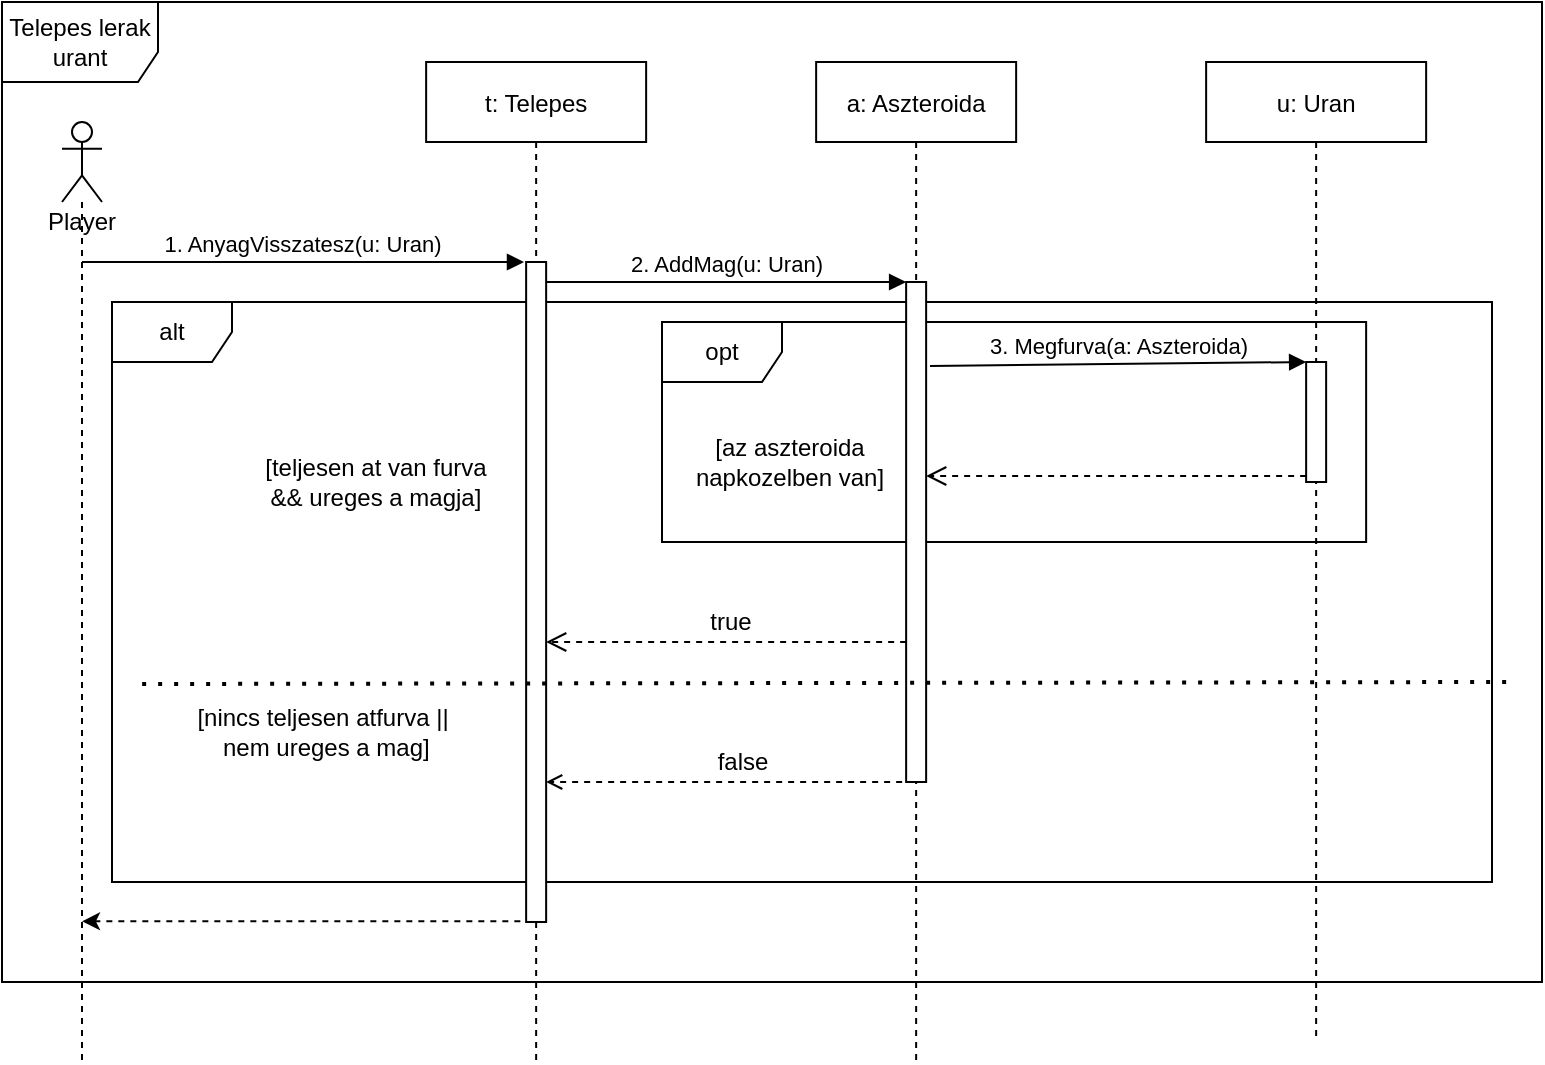 <mxfile version="14.4.8" type="github" pages="5">
  <diagram id="JArwNnWl9Kpd9FcY6FAO" name="uran lerak">
    <mxGraphModel dx="782" dy="437" grid="1" gridSize="10" guides="1" tooltips="1" connect="1" arrows="1" fold="1" page="1" pageScale="1" pageWidth="827" pageHeight="1169" math="0" shadow="0">
      <root>
        <mxCell id="0" />
        <mxCell id="1" parent="0" />
        <mxCell id="RsCni5lOTYYL_-1poEwK-1" value="Telepes lerak urant" style="shape=umlFrame;whiteSpace=wrap;html=1;width=78;height=40;" parent="1" vertex="1">
          <mxGeometry x="30" y="30" width="770" height="490" as="geometry" />
        </mxCell>
        <mxCell id="RsCni5lOTYYL_-1poEwK-2" value="alt" style="shape=umlFrame;whiteSpace=wrap;html=1;" parent="1" vertex="1">
          <mxGeometry x="85" y="180" width="690" height="290" as="geometry" />
        </mxCell>
        <mxCell id="RsCni5lOTYYL_-1poEwK-3" value="opt" style="shape=umlFrame;whiteSpace=wrap;html=1;" parent="1" vertex="1">
          <mxGeometry x="360" y="190" width="352.07" height="110" as="geometry" />
        </mxCell>
        <mxCell id="RsCni5lOTYYL_-1poEwK-4" value="u: Uran" style="shape=umlLifeline;perimeter=lifelinePerimeter;container=1;collapsible=0;recursiveResize=0;rounded=0;shadow=0;strokeWidth=1;" parent="1" vertex="1">
          <mxGeometry x="632.07" y="60" width="110" height="490" as="geometry" />
        </mxCell>
        <mxCell id="RsCni5lOTYYL_-1poEwK-5" value="t: Telepes" style="shape=umlLifeline;perimeter=lifelinePerimeter;container=1;collapsible=0;recursiveResize=0;rounded=0;shadow=0;strokeWidth=1;" parent="1" vertex="1">
          <mxGeometry x="242.07" y="60" width="110" height="500" as="geometry" />
        </mxCell>
        <mxCell id="RsCni5lOTYYL_-1poEwK-6" value="" style="points=[];perimeter=orthogonalPerimeter;rounded=0;shadow=0;strokeWidth=1;" parent="RsCni5lOTYYL_-1poEwK-5" vertex="1">
          <mxGeometry x="50" y="100" width="10" height="330" as="geometry" />
        </mxCell>
        <mxCell id="RsCni5lOTYYL_-1poEwK-7" value="a: Aszteroida" style="shape=umlLifeline;perimeter=lifelinePerimeter;container=1;collapsible=0;recursiveResize=0;rounded=0;shadow=0;strokeWidth=1;" parent="1" vertex="1">
          <mxGeometry x="437.07" y="60" width="100" height="500" as="geometry" />
        </mxCell>
        <mxCell id="RsCni5lOTYYL_-1poEwK-8" value="" style="html=1;points=[];perimeter=orthogonalPerimeter;" parent="RsCni5lOTYYL_-1poEwK-7" vertex="1">
          <mxGeometry x="45" y="110" width="10" height="250" as="geometry" />
        </mxCell>
        <mxCell id="RsCni5lOTYYL_-1poEwK-10" value="" style="endArrow=classic;html=1;dashed=1;strokeColor=#000000;exitX=-0.29;exitY=0.999;exitDx=0;exitDy=0;exitPerimeter=0;" parent="1" source="RsCni5lOTYYL_-1poEwK-6" target="RsCni5lOTYYL_-1poEwK-23" edge="1">
          <mxGeometry width="50" height="50" relative="1" as="geometry">
            <mxPoint x="310" y="530" as="sourcePoint" />
            <mxPoint x="80" y="470" as="targetPoint" />
          </mxGeometry>
        </mxCell>
        <mxCell id="RsCni5lOTYYL_-1poEwK-11" value="[teljesen at van furva &amp;amp;&amp;amp; ureges a magja]" style="text;html=1;strokeColor=none;fillColor=none;align=center;verticalAlign=middle;whiteSpace=wrap;rounded=0;" parent="1" vertex="1">
          <mxGeometry x="152.07" y="250" width="130" height="40" as="geometry" />
        </mxCell>
        <mxCell id="RsCni5lOTYYL_-1poEwK-12" value="2. AddMag(u: Uran)" style="html=1;verticalAlign=bottom;endArrow=block;entryX=0;entryY=0;" parent="1" source="RsCni5lOTYYL_-1poEwK-6" target="RsCni5lOTYYL_-1poEwK-8" edge="1">
          <mxGeometry relative="1" as="geometry">
            <mxPoint x="297.07" y="390.0" as="sourcePoint" />
          </mxGeometry>
        </mxCell>
        <mxCell id="RsCni5lOTYYL_-1poEwK-13" value="" style="html=1;verticalAlign=bottom;endArrow=open;dashed=1;endSize=8;" parent="1" source="RsCni5lOTYYL_-1poEwK-8" target="RsCni5lOTYYL_-1poEwK-6" edge="1">
          <mxGeometry relative="1" as="geometry">
            <mxPoint x="300" y="338" as="targetPoint" />
            <Array as="points">
              <mxPoint x="430" y="350" />
            </Array>
          </mxGeometry>
        </mxCell>
        <mxCell id="RsCni5lOTYYL_-1poEwK-14" value="[az aszteroida napkozelben van]" style="text;html=1;strokeColor=none;fillColor=none;align=center;verticalAlign=middle;whiteSpace=wrap;rounded=0;" parent="1" vertex="1">
          <mxGeometry x="374" y="250" width="100" height="20" as="geometry" />
        </mxCell>
        <mxCell id="RsCni5lOTYYL_-1poEwK-15" value="" style="html=1;points=[];perimeter=orthogonalPerimeter;" parent="1" vertex="1">
          <mxGeometry x="682.07" y="210" width="10" height="60" as="geometry" />
        </mxCell>
        <mxCell id="RsCni5lOTYYL_-1poEwK-16" value="3. Megfurva(a: Aszteroida)" style="html=1;verticalAlign=bottom;endArrow=block;entryX=0;entryY=0;exitX=1.193;exitY=0.168;exitDx=0;exitDy=0;exitPerimeter=0;" parent="1" source="RsCni5lOTYYL_-1poEwK-8" target="RsCni5lOTYYL_-1poEwK-15" edge="1">
          <mxGeometry relative="1" as="geometry">
            <mxPoint x="492.07" y="240" as="sourcePoint" />
          </mxGeometry>
        </mxCell>
        <mxCell id="RsCni5lOTYYL_-1poEwK-17" value="" style="html=1;verticalAlign=bottom;endArrow=open;dashed=1;endSize=8;exitX=0;exitY=0.95;" parent="1" source="RsCni5lOTYYL_-1poEwK-15" target="RsCni5lOTYYL_-1poEwK-8" edge="1">
          <mxGeometry relative="1" as="geometry">
            <mxPoint x="492.07" y="268.5" as="targetPoint" />
          </mxGeometry>
        </mxCell>
        <mxCell id="RsCni5lOTYYL_-1poEwK-18" value="true" style="text;html=1;align=center;verticalAlign=middle;resizable=0;points=[];autosize=1;" parent="1" vertex="1">
          <mxGeometry x="374" y="330" width="40" height="20" as="geometry" />
        </mxCell>
        <mxCell id="RsCni5lOTYYL_-1poEwK-19" value="" style="endArrow=open;html=1;dashed=1;exitX=0.4;exitY=1;exitDx=0;exitDy=0;exitPerimeter=0;endFill=0;" parent="1" source="RsCni5lOTYYL_-1poEwK-8" target="RsCni5lOTYYL_-1poEwK-6" edge="1">
          <mxGeometry width="50" height="50" relative="1" as="geometry">
            <mxPoint x="472.07" y="450" as="sourcePoint" />
            <mxPoint x="522.07" y="400" as="targetPoint" />
          </mxGeometry>
        </mxCell>
        <mxCell id="RsCni5lOTYYL_-1poEwK-20" value="&lt;span&gt;[nincs teljesen atfurva ||&lt;br&gt;&amp;nbsp;nem ureges a mag]&lt;/span&gt;" style="text;html=1;align=center;verticalAlign=middle;resizable=0;points=[];autosize=1;" parent="1" vertex="1">
          <mxGeometry x="120" y="380" width="140" height="30" as="geometry" />
        </mxCell>
        <mxCell id="RsCni5lOTYYL_-1poEwK-21" value="false" style="text;html=1;align=center;verticalAlign=middle;resizable=0;points=[];autosize=1;" parent="1" vertex="1">
          <mxGeometry x="380" y="400" width="40" height="20" as="geometry" />
        </mxCell>
        <mxCell id="RsCni5lOTYYL_-1poEwK-22" value="" style="endArrow=none;dashed=1;html=1;dashPattern=1 3;strokeWidth=2;" parent="1" edge="1">
          <mxGeometry width="50" height="50" relative="1" as="geometry">
            <mxPoint x="782.07" y="370" as="sourcePoint" />
            <mxPoint x="100" y="371" as="targetPoint" />
            <Array as="points" />
          </mxGeometry>
        </mxCell>
        <mxCell id="RsCni5lOTYYL_-1poEwK-23" value="Player" style="shape=umlLifeline;participant=umlActor;perimeter=lifelinePerimeter;whiteSpace=wrap;html=1;container=1;collapsible=0;recursiveResize=0;verticalAlign=top;spacingTop=36;outlineConnect=0;" parent="1" vertex="1">
          <mxGeometry x="60" y="90" width="20" height="470" as="geometry" />
        </mxCell>
        <mxCell id="RsCni5lOTYYL_-1poEwK-24" value="1. AnyagVisszatesz(u: Uran)" style="verticalAlign=bottom;startArrow=none;endArrow=block;startSize=8;shadow=0;strokeWidth=1;startFill=0;" parent="1" source="RsCni5lOTYYL_-1poEwK-23" edge="1">
          <mxGeometry relative="1" as="geometry">
            <mxPoint x="162.07" y="130" as="sourcePoint" />
            <mxPoint x="291" y="160" as="targetPoint" />
          </mxGeometry>
        </mxCell>
      </root>
    </mxGraphModel>
  </diagram>
  <diagram id="6ud-YMu9vDDuExPQL7Uw" name="aszteroida robban">
    <mxGraphModel dx="782" dy="437" grid="1" gridSize="10" guides="1" tooltips="1" connect="1" arrows="1" fold="1" page="1" pageScale="1" pageWidth="827" pageHeight="1169" math="0" shadow="0">
      <root>
        <mxCell id="ru8WIG87Oy9sJBJS_319-0" />
        <mxCell id="ru8WIG87Oy9sJBJS_319-1" parent="ru8WIG87Oy9sJBJS_319-0" />
        <mxCell id="nEWADXyDfn1MdSWF7hcq-0" value="uran megfurva" style="shape=umlFrame;whiteSpace=wrap;html=1;width=70;height=40;" parent="ru8WIG87Oy9sJBJS_319-1" vertex="1">
          <mxGeometry x="40" y="90" width="1040" height="615" as="geometry" />
        </mxCell>
        <mxCell id="nEWADXyDfn1MdSWF7hcq-1" value="u: Uran" style="shape=umlLifeline;perimeter=lifelinePerimeter;whiteSpace=wrap;html=1;container=1;collapsible=0;recursiveResize=0;outlineConnect=0;" parent="ru8WIG87Oy9sJBJS_319-1" vertex="1">
          <mxGeometry x="130" y="115" width="100" height="585" as="geometry" />
        </mxCell>
        <mxCell id="nEWADXyDfn1MdSWF7hcq-2" value="" style="html=1;points=[];perimeter=orthogonalPerimeter;" parent="nEWADXyDfn1MdSWF7hcq-1" vertex="1">
          <mxGeometry x="45" y="80" width="10" height="420" as="geometry" />
        </mxCell>
        <mxCell id="nEWADXyDfn1MdSWF7hcq-3" value="1. Megfurva(a: Aszteroida)" style="html=1;verticalAlign=bottom;endArrow=block;entryX=0;entryY=0;" parent="nEWADXyDfn1MdSWF7hcq-1" target="nEWADXyDfn1MdSWF7hcq-2" edge="1">
          <mxGeometry relative="1" as="geometry">
            <mxPoint x="-90" y="80" as="sourcePoint" />
          </mxGeometry>
        </mxCell>
        <mxCell id="nEWADXyDfn1MdSWF7hcq-4" value="a: Aszteroida" style="shape=umlLifeline;perimeter=lifelinePerimeter;whiteSpace=wrap;html=1;container=1;collapsible=0;recursiveResize=0;outlineConnect=0;" parent="ru8WIG87Oy9sJBJS_319-1" vertex="1">
          <mxGeometry x="300" y="120" width="100" height="530" as="geometry" />
        </mxCell>
        <mxCell id="nEWADXyDfn1MdSWF7hcq-5" value="" style="html=1;points=[];perimeter=orthogonalPerimeter;" parent="nEWADXyDfn1MdSWF7hcq-4" vertex="1">
          <mxGeometry x="45" y="110" width="10" height="360" as="geometry" />
        </mxCell>
        <mxCell id="58pVPA6XZUDcUBoYDycg-0" value="" style="shape=umlDestroy;whiteSpace=wrap;html=1;strokeWidth=3;" vertex="1" parent="nEWADXyDfn1MdSWF7hcq-4">
          <mxGeometry x="35" y="520" width="30" height="30" as="geometry" />
        </mxCell>
        <mxCell id="nEWADXyDfn1MdSWF7hcq-6" value="" style="html=1;verticalAlign=bottom;endArrow=open;dashed=1;endSize=8;exitX=0;exitY=0.95;" parent="ru8WIG87Oy9sJBJS_319-1" source="nEWADXyDfn1MdSWF7hcq-5" target="nEWADXyDfn1MdSWF7hcq-1" edge="1">
          <mxGeometry x="-0.293" y="-16" relative="1" as="geometry">
            <mxPoint x="275" y="306" as="targetPoint" />
            <mxPoint as="offset" />
          </mxGeometry>
        </mxCell>
        <mxCell id="nEWADXyDfn1MdSWF7hcq-7" value="2. Robban()" style="html=1;verticalAlign=bottom;endArrow=block;entryX=0;entryY=0;" parent="ru8WIG87Oy9sJBJS_319-1" source="nEWADXyDfn1MdSWF7hcq-1" target="nEWADXyDfn1MdSWF7hcq-5" edge="1">
          <mxGeometry relative="1" as="geometry">
            <mxPoint x="275" y="230" as="sourcePoint" />
          </mxGeometry>
        </mxCell>
        <mxCell id="nEWADXyDfn1MdSWF7hcq-8" value="t: Telepes" style="shape=umlLifeline;perimeter=lifelinePerimeter;whiteSpace=wrap;html=1;container=1;collapsible=0;recursiveResize=0;outlineConnect=0;" parent="ru8WIG87Oy9sJBJS_319-1" vertex="1">
          <mxGeometry x="450" y="120" width="100" height="450" as="geometry" />
        </mxCell>
        <mxCell id="nEWADXyDfn1MdSWF7hcq-9" value="" style="html=1;points=[];perimeter=orthogonalPerimeter;" parent="nEWADXyDfn1MdSWF7hcq-8" vertex="1">
          <mxGeometry x="45" y="120" width="10" height="90" as="geometry" />
        </mxCell>
        <mxCell id="FbXXS30G_Av6Bke7OqSk-0" value="" style="html=1;points=[];perimeter=orthogonalPerimeter;" parent="nEWADXyDfn1MdSWF7hcq-8" vertex="1">
          <mxGeometry x="55" y="150" width="10" height="40" as="geometry" />
        </mxCell>
        <mxCell id="FbXXS30G_Av6Bke7OqSk-1" value="4. Meghal()" style="edgeStyle=orthogonalEdgeStyle;html=1;align=left;spacingLeft=2;endArrow=block;rounded=0;entryX=1;entryY=0;" parent="nEWADXyDfn1MdSWF7hcq-8" target="FbXXS30G_Av6Bke7OqSk-0" edge="1">
          <mxGeometry relative="1" as="geometry">
            <mxPoint x="55" y="130" as="sourcePoint" />
            <Array as="points">
              <mxPoint x="85" y="130" />
            </Array>
          </mxGeometry>
        </mxCell>
        <mxCell id="nEWADXyDfn1MdSWF7hcq-12" value="3. Robbanas()" style="html=1;verticalAlign=bottom;endArrow=block;entryX=0;entryY=0;exitX=1;exitY=0.025;exitDx=0;exitDy=0;exitPerimeter=0;" parent="ru8WIG87Oy9sJBJS_319-1" source="nEWADXyDfn1MdSWF7hcq-5" target="nEWADXyDfn1MdSWF7hcq-9" edge="1">
          <mxGeometry relative="1" as="geometry">
            <mxPoint x="370" y="240" as="sourcePoint" />
          </mxGeometry>
        </mxCell>
        <mxCell id="nEWADXyDfn1MdSWF7hcq-13" value="" style="html=1;verticalAlign=bottom;endArrow=open;dashed=1;endSize=8;exitX=0;exitY=0.95;" parent="ru8WIG87Oy9sJBJS_319-1" source="nEWADXyDfn1MdSWF7hcq-9" target="nEWADXyDfn1MdSWF7hcq-5" edge="1">
          <mxGeometry relative="1" as="geometry">
            <mxPoint x="370" y="279" as="targetPoint" />
          </mxGeometry>
        </mxCell>
        <mxCell id="nEWADXyDfn1MdSWF7hcq-16" value="7. RemoveSzomszed(a: Aszteroida)" style="html=1;verticalAlign=bottom;endArrow=block;" parent="ru8WIG87Oy9sJBJS_319-1" target="nEWADXyDfn1MdSWF7hcq-19" edge="1">
          <mxGeometry x="-0.151" relative="1" as="geometry">
            <mxPoint x="355.0" y="514" as="sourcePoint" />
            <mxPoint as="offset" />
          </mxGeometry>
        </mxCell>
        <mxCell id="nEWADXyDfn1MdSWF7hcq-17" value="" style="html=1;verticalAlign=bottom;endArrow=open;dashed=1;endSize=8;exitX=0;exitY=0.95;" parent="ru8WIG87Oy9sJBJS_319-1" source="nEWADXyDfn1MdSWF7hcq-21" edge="1">
          <mxGeometry relative="1" as="geometry">
            <mxPoint x="355.0" y="483" as="targetPoint" />
          </mxGeometry>
        </mxCell>
        <mxCell id="nEWADXyDfn1MdSWF7hcq-18" value="szomsz2: Teleportkapu" style="shape=umlLifeline;perimeter=lifelinePerimeter;whiteSpace=wrap;html=1;container=1;collapsible=0;recursiveResize=0;outlineConnect=0;" parent="ru8WIG87Oy9sJBJS_319-1" vertex="1">
          <mxGeometry x="919" y="120" width="130" height="470" as="geometry" />
        </mxCell>
        <mxCell id="nEWADXyDfn1MdSWF7hcq-19" value="" style="html=1;points=[];perimeter=orthogonalPerimeter;" parent="nEWADXyDfn1MdSWF7hcq-18" vertex="1">
          <mxGeometry x="60" y="394" width="10" height="40" as="geometry" />
        </mxCell>
        <mxCell id="nEWADXyDfn1MdSWF7hcq-20" value="szomsz1: Aszteroida" style="shape=umlLifeline;perimeter=lifelinePerimeter;whiteSpace=wrap;html=1;container=1;collapsible=0;recursiveResize=0;outlineConnect=0;" parent="ru8WIG87Oy9sJBJS_319-1" vertex="1">
          <mxGeometry x="759" y="120" width="130" height="460" as="geometry" />
        </mxCell>
        <mxCell id="nEWADXyDfn1MdSWF7hcq-21" value="" style="html=1;points=[];perimeter=orthogonalPerimeter;" parent="nEWADXyDfn1MdSWF7hcq-20" vertex="1">
          <mxGeometry x="60" y="325" width="10" height="40" as="geometry" />
        </mxCell>
        <mxCell id="nEWADXyDfn1MdSWF7hcq-22" value="" style="html=1;verticalAlign=bottom;endArrow=open;dashed=1;endSize=8;exitX=-0.329;exitY=0.994;exitDx=0;exitDy=0;exitPerimeter=0;" parent="ru8WIG87Oy9sJBJS_319-1" source="nEWADXyDfn1MdSWF7hcq-2" edge="1">
          <mxGeometry relative="1" as="geometry">
            <mxPoint x="37" y="612" as="targetPoint" />
          </mxGeometry>
        </mxCell>
        <mxCell id="nEWADXyDfn1MdSWF7hcq-23" value="6. RemoveSzomszed(a: Aszteroida)" style="html=1;verticalAlign=bottom;endArrow=block;entryX=-0.066;entryY=0.022;entryDx=0;entryDy=0;entryPerimeter=0;" parent="ru8WIG87Oy9sJBJS_319-1" target="nEWADXyDfn1MdSWF7hcq-21" edge="1">
          <mxGeometry relative="1" as="geometry">
            <mxPoint x="355.0" y="445.88" as="sourcePoint" />
            <mxPoint x="794.5" y="514" as="targetPoint" />
          </mxGeometry>
        </mxCell>
        <mxCell id="nEWADXyDfn1MdSWF7hcq-24" value="" style="html=1;verticalAlign=bottom;endArrow=open;dashed=1;endSize=8;" parent="ru8WIG87Oy9sJBJS_319-1" source="nEWADXyDfn1MdSWF7hcq-19" edge="1">
          <mxGeometry relative="1" as="geometry">
            <mxPoint x="355.0" y="550" as="targetPoint" />
            <mxPoint x="940" y="550" as="sourcePoint" />
            <Array as="points">
              <mxPoint x="750" y="550" />
            </Array>
          </mxGeometry>
        </mxCell>
        <mxCell id="nEWADXyDfn1MdSWF7hcq-25" value="r: Robot" style="shape=umlLifeline;perimeter=lifelinePerimeter;whiteSpace=wrap;html=1;container=1;collapsible=0;recursiveResize=0;outlineConnect=0;" parent="ru8WIG87Oy9sJBJS_319-1" vertex="1">
          <mxGeometry x="580" y="120" width="100" height="460" as="geometry" />
        </mxCell>
        <mxCell id="nEWADXyDfn1MdSWF7hcq-26" value="" style="html=1;points=[];perimeter=orthogonalPerimeter;" parent="nEWADXyDfn1MdSWF7hcq-25" vertex="1">
          <mxGeometry x="45" y="270" width="10" height="30" as="geometry" />
        </mxCell>
        <mxCell id="nEWADXyDfn1MdSWF7hcq-27" value="5. Robbanas()" style="html=1;verticalAlign=bottom;endArrow=block;entryX=0.1;entryY=0.067;entryDx=0;entryDy=0;entryPerimeter=0;" parent="ru8WIG87Oy9sJBJS_319-1" target="nEWADXyDfn1MdSWF7hcq-26" edge="1">
          <mxGeometry relative="1" as="geometry">
            <mxPoint x="355.0" y="392.01" as="sourcePoint" />
            <mxPoint x="495.68" y="420" as="targetPoint" />
          </mxGeometry>
        </mxCell>
        <mxCell id="nEWADXyDfn1MdSWF7hcq-28" value="" style="html=1;verticalAlign=bottom;endArrow=open;dashed=1;endSize=8;entryX=1.2;entryY=0.25;entryDx=0;entryDy=0;entryPerimeter=0;" parent="ru8WIG87Oy9sJBJS_319-1" source="nEWADXyDfn1MdSWF7hcq-26" edge="1">
          <mxGeometry relative="1" as="geometry">
            <mxPoint x="357" y="420" as="targetPoint" />
            <mxPoint x="495.5" y="430" as="sourcePoint" />
          </mxGeometry>
        </mxCell>
      </root>
    </mxGraphModel>
  </diagram>
  <diagram id="7TA5ppnS9zHdkErcQhBD" name="telepes robban">
    <mxGraphModel dx="782" dy="437" grid="1" gridSize="10" guides="1" tooltips="1" connect="1" arrows="1" fold="1" page="1" pageScale="1" pageWidth="827" pageHeight="1169" math="0" shadow="0">
      <root>
        <mxCell id="vih2T3lHTeOckvNo9MK4-0" />
        <mxCell id="vih2T3lHTeOckvNo9MK4-1" parent="vih2T3lHTeOckvNo9MK4-0" />
        <mxCell id="AHaZunrp5M30j-4_F_nx-0" value="Telepes felrobban" style="shape=umlFrame;whiteSpace=wrap;html=1;" parent="vih2T3lHTeOckvNo9MK4-1" vertex="1">
          <mxGeometry x="20" y="60" width="560" height="400" as="geometry" />
        </mxCell>
        <mxCell id="AHaZunrp5M30j-4_F_nx-2" value="t: Telepes" style="shape=umlLifeline;perimeter=lifelinePerimeter;container=1;collapsible=0;recursiveResize=0;rounded=0;shadow=0;strokeWidth=1;" parent="vih2T3lHTeOckvNo9MK4-1" vertex="1">
          <mxGeometry x="120" y="80" width="100" height="350" as="geometry" />
        </mxCell>
        <mxCell id="AHaZunrp5M30j-4_F_nx-3" value="" style="points=[];perimeter=orthogonalPerimeter;rounded=0;shadow=0;strokeWidth=1;" parent="AHaZunrp5M30j-4_F_nx-2" vertex="1">
          <mxGeometry x="45" y="70" width="10" height="230" as="geometry" />
        </mxCell>
        <mxCell id="2ViVjMSPv93aHUAfm7vj-0" value="" style="html=1;points=[];perimeter=orthogonalPerimeter;" parent="AHaZunrp5M30j-4_F_nx-2" vertex="1">
          <mxGeometry x="55" y="110" width="10" height="160" as="geometry" />
        </mxCell>
        <mxCell id="2ViVjMSPv93aHUAfm7vj-1" value="2.Meghal()" style="edgeStyle=orthogonalEdgeStyle;html=1;align=left;spacingLeft=2;endArrow=block;rounded=0;entryX=1;entryY=0;" parent="AHaZunrp5M30j-4_F_nx-2" target="2ViVjMSPv93aHUAfm7vj-0" edge="1">
          <mxGeometry x="0.155" relative="1" as="geometry">
            <mxPoint x="54" y="90" as="sourcePoint" />
            <Array as="points">
              <mxPoint x="85" y="90" />
              <mxPoint x="85" y="110" />
            </Array>
            <mxPoint as="offset" />
          </mxGeometry>
        </mxCell>
        <mxCell id="AHaZunrp5M30j-4_F_nx-4" value="a: Aszteroida" style="shape=umlLifeline;perimeter=lifelinePerimeter;container=1;collapsible=0;recursiveResize=0;rounded=0;shadow=0;strokeWidth=1;" parent="vih2T3lHTeOckvNo9MK4-1" vertex="1">
          <mxGeometry x="300" y="80" width="100" height="350" as="geometry" />
        </mxCell>
        <mxCell id="AHaZunrp5M30j-4_F_nx-5" value="" style="points=[];perimeter=orthogonalPerimeter;rounded=0;shadow=0;strokeWidth=1;" parent="AHaZunrp5M30j-4_F_nx-4" vertex="1">
          <mxGeometry x="45" y="140" width="10" height="30" as="geometry" />
        </mxCell>
        <mxCell id="AHaZunrp5M30j-4_F_nx-6" value="" style="verticalAlign=bottom;endArrow=open;dashed=1;endSize=8;exitX=0;exitY=0.95;shadow=0;strokeWidth=1;" parent="vih2T3lHTeOckvNo9MK4-1" source="AHaZunrp5M30j-4_F_nx-5" edge="1">
          <mxGeometry relative="1" as="geometry">
            <mxPoint x="185" y="248.5" as="targetPoint" />
          </mxGeometry>
        </mxCell>
        <mxCell id="AHaZunrp5M30j-4_F_nx-7" value="3 : HajoElhagy(t)" style="verticalAlign=bottom;endArrow=block;entryX=0;entryY=0;shadow=0;strokeWidth=1;" parent="vih2T3lHTeOckvNo9MK4-1" target="AHaZunrp5M30j-4_F_nx-5" edge="1">
          <mxGeometry relative="1" as="geometry">
            <mxPoint x="185" y="220" as="sourcePoint" />
          </mxGeometry>
        </mxCell>
        <mxCell id="AHaZunrp5M30j-4_F_nx-8" value="p: Palya" style="shape=umlLifeline;perimeter=lifelinePerimeter;whiteSpace=wrap;html=1;container=1;collapsible=0;recursiveResize=0;outlineConnect=0;" parent="vih2T3lHTeOckvNo9MK4-1" vertex="1">
          <mxGeometry x="440" y="80" width="100" height="360" as="geometry" />
        </mxCell>
        <mxCell id="AHaZunrp5M30j-4_F_nx-9" value="" style="html=1;points=[];perimeter=orthogonalPerimeter;" parent="AHaZunrp5M30j-4_F_nx-8" vertex="1">
          <mxGeometry x="45" y="200" width="10" height="40" as="geometry" />
        </mxCell>
        <mxCell id="AHaZunrp5M30j-4_F_nx-12" value="4 : RemoveJatekosVezerli(t)" style="html=1;verticalAlign=bottom;endArrow=block;entryX=0;entryY=0;" parent="vih2T3lHTeOckvNo9MK4-1" target="AHaZunrp5M30j-4_F_nx-9" edge="1">
          <mxGeometry relative="1" as="geometry">
            <mxPoint x="185" y="280" as="sourcePoint" />
          </mxGeometry>
        </mxCell>
        <mxCell id="AHaZunrp5M30j-4_F_nx-13" value="" style="html=1;verticalAlign=bottom;endArrow=open;dashed=1;endSize=8;exitX=0;exitY=0.95;" parent="vih2T3lHTeOckvNo9MK4-1" source="AHaZunrp5M30j-4_F_nx-9" edge="1">
          <mxGeometry relative="1" as="geometry">
            <mxPoint x="185" y="318" as="targetPoint" />
          </mxGeometry>
        </mxCell>
        <mxCell id="AHaZunrp5M30j-4_F_nx-18" value="" style="html=1;verticalAlign=bottom;endArrow=open;dashed=1;endSize=8;exitX=0.1;exitY=0.974;exitDx=0;exitDy=0;exitPerimeter=0;" parent="vih2T3lHTeOckvNo9MK4-1" source="AHaZunrp5M30j-4_F_nx-3" edge="1">
          <mxGeometry relative="1" as="geometry">
            <mxPoint x="460" y="250" as="sourcePoint" />
            <mxPoint x="21" y="373" as="targetPoint" />
            <mxPoint as="offset" />
            <Array as="points" />
          </mxGeometry>
        </mxCell>
        <mxCell id="AHaZunrp5M30j-4_F_nx-19" value="" style="shape=umlDestroy;whiteSpace=wrap;html=1;strokeWidth=3;direction=south;" parent="vih2T3lHTeOckvNo9MK4-1" vertex="1">
          <mxGeometry x="155" y="410" width="30" height="30" as="geometry" />
        </mxCell>
        <mxCell id="AHaZunrp5M30j-4_F_nx-20" value="1. Robbanas()" style="verticalAlign=bottom;startArrow=none;endArrow=block;startSize=8;shadow=0;strokeWidth=1;startFill=0;entryX=0.167;entryY=0.049;entryDx=0;entryDy=0;entryPerimeter=0;exitX=-0.004;exitY=0.252;exitDx=0;exitDy=0;exitPerimeter=0;" parent="vih2T3lHTeOckvNo9MK4-1" source="AHaZunrp5M30j-4_F_nx-0" target="AHaZunrp5M30j-4_F_nx-3" edge="1">
          <mxGeometry relative="1" as="geometry">
            <mxPoint x="17" y="165" as="sourcePoint" />
          </mxGeometry>
        </mxCell>
        <mxCell id="cXjS4qgc4usKF9xQ8n9_-0" value="nem kell" style="shape=callout;whiteSpace=wrap;html=1;perimeter=calloutPerimeter;" vertex="1" parent="vih2T3lHTeOckvNo9MK4-1">
          <mxGeometry x="670" y="40" width="120" height="80" as="geometry" />
        </mxCell>
      </root>
    </mxGraphModel>
  </diagram>
  <diagram id="rZRPlGtoMe1h28Ctpc0K" name="robot robban">
    <mxGraphModel dx="1609" dy="437" grid="1" gridSize="10" guides="1" tooltips="1" connect="1" arrows="1" fold="1" page="1" pageScale="1" pageWidth="827" pageHeight="1169" math="0" shadow="0">
      <root>
        <mxCell id="0L4tCgNACxdXHUcrxOLM-0" />
        <mxCell id="0L4tCgNACxdXHUcrxOLM-1" parent="0L4tCgNACxdXHUcrxOLM-0" />
        <mxCell id="l4GK2Oj-kmEALadrZWZS-0" value="Robot robban" style="shape=umlFrame;whiteSpace=wrap;html=1;" parent="0L4tCgNACxdXHUcrxOLM-1" vertex="1">
          <mxGeometry x="-10" y="10" width="460" height="380" as="geometry" />
        </mxCell>
        <mxCell id="l4GK2Oj-kmEALadrZWZS-11" value="alt" style="shape=umlFrame;whiteSpace=wrap;html=1;" parent="0L4tCgNACxdXHUcrxOLM-1" vertex="1">
          <mxGeometry x="10" y="150" width="400" height="170" as="geometry" />
        </mxCell>
        <mxCell id="l4GK2Oj-kmEALadrZWZS-1" value="r:Robot" style="shape=umlLifeline;perimeter=lifelinePerimeter;whiteSpace=wrap;html=1;container=1;collapsible=0;recursiveResize=0;outlineConnect=0;" parent="0L4tCgNACxdXHUcrxOLM-1" vertex="1">
          <mxGeometry x="110" y="20" width="100" height="360" as="geometry" />
        </mxCell>
        <mxCell id="l4GK2Oj-kmEALadrZWZS-2" value="" style="html=1;points=[];perimeter=orthogonalPerimeter;" parent="l4GK2Oj-kmEALadrZWZS-1" vertex="1">
          <mxGeometry x="45" y="90" width="10" height="240" as="geometry" />
        </mxCell>
        <mxCell id="l4GK2Oj-kmEALadrZWZS-3" value="" style="html=1;points=[];perimeter=orthogonalPerimeter;" parent="l4GK2Oj-kmEALadrZWZS-1" vertex="1">
          <mxGeometry x="55" y="170" width="10" height="40" as="geometry" />
        </mxCell>
        <mxCell id="l4GK2Oj-kmEALadrZWZS-4" value="2. Mozog(szomsz1: Aszteroida)" style="edgeStyle=orthogonalEdgeStyle;html=1;align=left;spacingLeft=2;endArrow=block;rounded=0;entryX=1;entryY=0;" parent="l4GK2Oj-kmEALadrZWZS-1" source="l4GK2Oj-kmEALadrZWZS-2" target="l4GK2Oj-kmEALadrZWZS-3" edge="1">
          <mxGeometry x="0.143" relative="1" as="geometry">
            <mxPoint x="60" y="150" as="sourcePoint" />
            <Array as="points">
              <mxPoint x="85" y="150" />
              <mxPoint x="85" y="170" />
            </Array>
            <mxPoint as="offset" />
          </mxGeometry>
        </mxCell>
        <mxCell id="l4GK2Oj-kmEALadrZWZS-5" value="" style="html=1;points=[];perimeter=orthogonalPerimeter;" parent="l4GK2Oj-kmEALadrZWZS-1" vertex="1">
          <mxGeometry x="55" y="270" width="10" height="20" as="geometry" />
        </mxCell>
        <mxCell id="l4GK2Oj-kmEALadrZWZS-6" value="2. Meghal()" style="edgeStyle=orthogonalEdgeStyle;html=1;align=left;spacingLeft=2;endArrow=block;rounded=0;entryX=1;entryY=0;" parent="l4GK2Oj-kmEALadrZWZS-1" target="l4GK2Oj-kmEALadrZWZS-5" edge="1">
          <mxGeometry relative="1" as="geometry">
            <mxPoint x="50" y="250" as="sourcePoint" />
            <Array as="points">
              <mxPoint x="85" y="250" />
            </Array>
          </mxGeometry>
        </mxCell>
        <mxCell id="l4GK2Oj-kmEALadrZWZS-12" value="" style="endArrow=none;dashed=1;html=1;dashPattern=1 3;strokeWidth=2;exitX=0.002;exitY=0.545;exitDx=0;exitDy=0;exitPerimeter=0;" parent="0L4tCgNACxdXHUcrxOLM-1" source="l4GK2Oj-kmEALadrZWZS-11" edge="1">
          <mxGeometry width="50" height="50" relative="1" as="geometry">
            <mxPoint x="60" y="270" as="sourcePoint" />
            <mxPoint x="413" y="243" as="targetPoint" />
          </mxGeometry>
        </mxCell>
        <mxCell id="l4GK2Oj-kmEALadrZWZS-13" value="[van szomszedja az aszteroidanak, az egyik szomsz1: aszteroida]" style="text;html=1;strokeColor=none;fillColor=none;align=center;verticalAlign=middle;whiteSpace=wrap;rounded=0;" parent="0L4tCgNACxdXHUcrxOLM-1" vertex="1">
          <mxGeometry x="20" y="200" width="120" height="20" as="geometry" />
        </mxCell>
        <mxCell id="l4GK2Oj-kmEALadrZWZS-14" value="[nincs szomszedja az aszteroidanak]" style="text;html=1;strokeColor=none;fillColor=none;align=center;verticalAlign=middle;whiteSpace=wrap;rounded=0;" parent="0L4tCgNACxdXHUcrxOLM-1" vertex="1">
          <mxGeometry x="40" y="270" width="110" height="20" as="geometry" />
        </mxCell>
        <mxCell id="l4GK2Oj-kmEALadrZWZS-15" value="1. Robbanas()" style="html=1;verticalAlign=bottom;endArrow=block;entryX=0;entryY=0;" parent="0L4tCgNACxdXHUcrxOLM-1" target="l4GK2Oj-kmEALadrZWZS-2" edge="1">
          <mxGeometry relative="1" as="geometry">
            <mxPoint x="-13" y="110" as="sourcePoint" />
          </mxGeometry>
        </mxCell>
        <mxCell id="l4GK2Oj-kmEALadrZWZS-16" value="" style="html=1;verticalAlign=bottom;endArrow=open;dashed=1;endSize=8;exitX=-0.167;exitY=0.99;exitDx=0;exitDy=0;exitPerimeter=0;entryX=-0.003;entryY=0.888;entryDx=0;entryDy=0;entryPerimeter=0;" parent="0L4tCgNACxdXHUcrxOLM-1" source="l4GK2Oj-kmEALadrZWZS-2" target="l4GK2Oj-kmEALadrZWZS-0" edge="1">
          <mxGeometry x="0.192" y="-61" relative="1" as="geometry">
            <mxPoint x="50" y="347" as="targetPoint" />
            <mxPoint as="offset" />
          </mxGeometry>
        </mxCell>
      </root>
    </mxGraphModel>
  </diagram>
  <diagram id="DUO3NhltA_ly9f8djq1f" name="teleportkapu robban">
    <mxGraphModel dx="1117" dy="1793" grid="1" gridSize="10" guides="1" tooltips="1" connect="1" arrows="1" fold="1" page="1" pageScale="1" pageWidth="827" pageHeight="1169" math="0" shadow="0">
      <root>
        <mxCell id="bq9LGPC_qlVPB5JeOToq-0" />
        <mxCell id="bq9LGPC_qlVPB5JeOToq-1" parent="bq9LGPC_qlVPB5JeOToq-0" />
        <mxCell id="bq9LGPC_qlVPB5JeOToq-2" value="Teleportkapu aszteroidája felrobban" style="shape=umlFrame;whiteSpace=wrap;html=1;width=120;height=50;" parent="bq9LGPC_qlVPB5JeOToq-1" vertex="1">
          <mxGeometry x="55" y="-10" width="815" height="620" as="geometry" />
        </mxCell>
        <mxCell id="bq9LGPC_qlVPB5JeOToq-3" value="opt" style="shape=umlFrame;whiteSpace=wrap;html=1;width=50;height=15;" parent="bq9LGPC_qlVPB5JeOToq-1" vertex="1">
          <mxGeometry x="100" y="245" width="750" height="245" as="geometry" />
        </mxCell>
        <mxCell id="8XOuJdt_-CQ8Cdnh6kOb-28" value="opt" style="shape=umlFrame;whiteSpace=wrap;html=1;" parent="bq9LGPC_qlVPB5JeOToq-1" vertex="1">
          <mxGeometry x="390" y="380" width="430" height="70" as="geometry" />
        </mxCell>
        <mxCell id="bq9LGPC_qlVPB5JeOToq-4" value="opt" style="shape=umlFrame;whiteSpace=wrap;html=1;width=50;height=15;" parent="bq9LGPC_qlVPB5JeOToq-1" vertex="1">
          <mxGeometry x="110" y="120" width="400" height="60" as="geometry" />
        </mxCell>
        <mxCell id="bq9LGPC_qlVPB5JeOToq-5" value="szomsz2: Teleportkapu" style="shape=umlLifeline;perimeter=lifelinePerimeter;whiteSpace=wrap;html=1;container=1;collapsible=0;recursiveResize=0;outlineConnect=0;" parent="bq9LGPC_qlVPB5JeOToq-1" vertex="1">
          <mxGeometry x="180" y="40" width="100" height="500" as="geometry" />
        </mxCell>
        <mxCell id="bq9LGPC_qlVPB5JeOToq-6" value="" style="html=1;points=[];perimeter=orthogonalPerimeter;" parent="bq9LGPC_qlVPB5JeOToq-5" vertex="1">
          <mxGeometry x="45" y="70" width="10" height="410" as="geometry" />
        </mxCell>
        <mxCell id="bq9LGPC_qlVPB5JeOToq-8" value="" style="html=1;points=[];perimeter=orthogonalPerimeter;" parent="bq9LGPC_qlVPB5JeOToq-5" vertex="1">
          <mxGeometry x="55" y="170" width="10" height="30" as="geometry" />
        </mxCell>
        <mxCell id="bq9LGPC_qlVPB5JeOToq-9" value="3. Elront()" style="edgeStyle=orthogonalEdgeStyle;html=1;align=left;spacingLeft=2;endArrow=block;rounded=0;entryX=1;entryY=0;" parent="bq9LGPC_qlVPB5JeOToq-5" source="bq9LGPC_qlVPB5JeOToq-6" target="bq9LGPC_qlVPB5JeOToq-8" edge="1">
          <mxGeometry relative="1" as="geometry">
            <mxPoint x="50" y="150" as="sourcePoint" />
            <Array as="points">
              <mxPoint x="85" y="150" />
              <mxPoint x="85" y="170" />
            </Array>
          </mxGeometry>
        </mxCell>
        <mxCell id="bq9LGPC_qlVPB5JeOToq-11" value="par: Teleportkapu" style="shape=umlLifeline;perimeter=lifelinePerimeter;whiteSpace=wrap;html=1;container=1;collapsible=0;recursiveResize=0;outlineConnect=0;" parent="bq9LGPC_qlVPB5JeOToq-1" vertex="1">
          <mxGeometry x="570" y="30" width="100" height="580" as="geometry" />
        </mxCell>
        <mxCell id="bq9LGPC_qlVPB5JeOToq-12" value="" style="html=1;points=[];perimeter=orthogonalPerimeter;" parent="bq9LGPC_qlVPB5JeOToq-11" vertex="1">
          <mxGeometry x="45" y="281.5" width="10" height="158.5" as="geometry" />
        </mxCell>
        <mxCell id="bq9LGPC_qlVPB5JeOToq-13" value="" style="html=1;points=[];perimeter=orthogonalPerimeter;" parent="bq9LGPC_qlVPB5JeOToq-11" vertex="1">
          <mxGeometry x="45" y="240" width="10" height="29" as="geometry" />
        </mxCell>
        <mxCell id="8XOuJdt_-CQ8Cdnh6kOb-32" value="" style="html=1;points=[];perimeter=orthogonalPerimeter;" parent="bq9LGPC_qlVPB5JeOToq-11" vertex="1">
          <mxGeometry x="55" y="320" width="10" height="20" as="geometry" />
        </mxCell>
        <mxCell id="8XOuJdt_-CQ8Cdnh6kOb-33" value="6. Elront()" style="edgeStyle=orthogonalEdgeStyle;html=1;align=left;spacingLeft=2;endArrow=block;rounded=0;entryX=1;entryY=0;" parent="bq9LGPC_qlVPB5JeOToq-11" source="bq9LGPC_qlVPB5JeOToq-12" target="8XOuJdt_-CQ8Cdnh6kOb-32" edge="1">
          <mxGeometry relative="1" as="geometry">
            <mxPoint x="60" y="300" as="sourcePoint" />
            <Array as="points">
              <mxPoint x="90" y="300" />
              <mxPoint x="90" y="320" />
            </Array>
          </mxGeometry>
        </mxCell>
        <mxCell id="bq9LGPC_qlVPB5JeOToq-14" value="a: Aszteroida" style="shape=umlLifeline;perimeter=lifelinePerimeter;whiteSpace=wrap;html=1;container=1;collapsible=0;recursiveResize=0;outlineConnect=0;" parent="bq9LGPC_qlVPB5JeOToq-1" vertex="1">
          <mxGeometry x="410" y="30" width="100" height="580" as="geometry" />
        </mxCell>
        <mxCell id="bq9LGPC_qlVPB5JeOToq-15" value="" style="html=1;points=[];perimeter=orthogonalPerimeter;" parent="bq9LGPC_qlVPB5JeOToq-14" vertex="1">
          <mxGeometry x="45" y="110" width="10" height="30" as="geometry" />
        </mxCell>
        <mxCell id="bq9LGPC_qlVPB5JeOToq-16" value="2. RemoveSzomszed(szomsz2)" style="html=1;verticalAlign=bottom;endArrow=block;" parent="bq9LGPC_qlVPB5JeOToq-1" target="bq9LGPC_qlVPB5JeOToq-15" edge="1">
          <mxGeometry relative="1" as="geometry">
            <mxPoint x="235" y="140" as="sourcePoint" />
            <mxPoint x="460.5" y="140" as="targetPoint" />
          </mxGeometry>
        </mxCell>
        <mxCell id="bq9LGPC_qlVPB5JeOToq-17" value="" style="html=1;verticalAlign=bottom;endArrow=open;dashed=1;endSize=8;exitX=0;exitY=0.95;" parent="bq9LGPC_qlVPB5JeOToq-1" source="bq9LGPC_qlVPB5JeOToq-15" edge="1">
          <mxGeometry x="-0.164" y="64" relative="1" as="geometry">
            <mxPoint x="235" y="168.5" as="targetPoint" />
            <mxPoint as="offset" />
          </mxGeometry>
        </mxCell>
        <mxCell id="bq9LGPC_qlVPB5JeOToq-18" value="5. RemoveSzomszed(tp)" style="html=1;verticalAlign=bottom;endArrow=block;entryX=0.2;entryY=0.052;entryDx=0;entryDy=0;entryPerimeter=0;" parent="bq9LGPC_qlVPB5JeOToq-1" source="bq9LGPC_qlVPB5JeOToq-6" target="bq9LGPC_qlVPB5JeOToq-12" edge="1">
          <mxGeometry relative="1" as="geometry">
            <mxPoint x="230" y="313.5" as="sourcePoint" />
            <mxPoint x="620" y="240.5" as="targetPoint" />
          </mxGeometry>
        </mxCell>
        <mxCell id="bq9LGPC_qlVPB5JeOToq-19" value="" style="html=1;verticalAlign=bottom;endArrow=open;dashed=1;endSize=8;exitX=0;exitY=0.95;" parent="bq9LGPC_qlVPB5JeOToq-1" source="bq9LGPC_qlVPB5JeOToq-12" target="bq9LGPC_qlVPB5JeOToq-6" edge="1">
          <mxGeometry x="0.012" y="82" relative="1" as="geometry">
            <mxPoint x="230" y="339.5" as="targetPoint" />
            <mxPoint as="offset" />
          </mxGeometry>
        </mxCell>
        <mxCell id="bq9LGPC_qlVPB5JeOToq-20" value="[sajatAszteroida&lt;br&gt;&amp;nbsp;not null]" style="text;html=1;align=center;verticalAlign=middle;resizable=0;points=[];autosize=1;" parent="bq9LGPC_qlVPB5JeOToq-1" vertex="1">
          <mxGeometry x="115" y="140" width="100" height="30" as="geometry" />
        </mxCell>
        <mxCell id="bq9LGPC_qlVPB5JeOToq-21" value="[par not null]" style="text;html=1;align=center;verticalAlign=middle;resizable=0;points=[];autosize=1;" parent="bq9LGPC_qlVPB5JeOToq-1" vertex="1">
          <mxGeometry x="135" y="290" width="80" height="20" as="geometry" />
        </mxCell>
        <mxCell id="bq9LGPC_qlVPB5JeOToq-22" value="4. SetPar(null)" style="html=1;verticalAlign=bottom;endArrow=block;entryX=0.2;entryY=0.052;entryDx=0;entryDy=0;entryPerimeter=0;" parent="bq9LGPC_qlVPB5JeOToq-1" source="bq9LGPC_qlVPB5JeOToq-6" edge="1">
          <mxGeometry x="0.137" y="3" relative="1" as="geometry">
            <mxPoint x="230" y="274.49" as="sourcePoint" />
            <mxPoint x="617" y="273.998" as="targetPoint" />
            <mxPoint as="offset" />
          </mxGeometry>
        </mxCell>
        <mxCell id="bq9LGPC_qlVPB5JeOToq-23" value="1. RemoveSzomszed(a)" style="html=1;verticalAlign=bottom;endArrow=block;entryX=0;entryY=0;exitX=0.002;exitY=0.194;exitDx=0;exitDy=0;exitPerimeter=0;" parent="bq9LGPC_qlVPB5JeOToq-1" source="bq9LGPC_qlVPB5JeOToq-2" target="bq9LGPC_qlVPB5JeOToq-6" edge="1">
          <mxGeometry x="-0.111" relative="1" as="geometry">
            <mxPoint x="80" y="110" as="sourcePoint" />
            <mxPoint as="offset" />
          </mxGeometry>
        </mxCell>
        <mxCell id="8XOuJdt_-CQ8Cdnh6kOb-23" value="a2: Aszteroida" style="shape=umlLifeline;perimeter=lifelinePerimeter;whiteSpace=wrap;html=1;container=1;collapsible=0;recursiveResize=0;outlineConnect=0;" parent="bq9LGPC_qlVPB5JeOToq-1" vertex="1">
          <mxGeometry x="740" y="30" width="100" height="580" as="geometry" />
        </mxCell>
        <mxCell id="8XOuJdt_-CQ8Cdnh6kOb-25" value="" style="html=1;points=[];perimeter=orthogonalPerimeter;" parent="8XOuJdt_-CQ8Cdnh6kOb-23" vertex="1">
          <mxGeometry x="45" y="370" width="10" height="40" as="geometry" />
        </mxCell>
        <mxCell id="bq9LGPC_qlVPB5JeOToq-10" value="" style="shape=umlDestroy;whiteSpace=wrap;html=1;strokeWidth=3;" parent="bq9LGPC_qlVPB5JeOToq-1" vertex="1">
          <mxGeometry x="215" y="530" width="30" height="30" as="geometry" />
        </mxCell>
        <mxCell id="8XOuJdt_-CQ8Cdnh6kOb-27" value="" style="html=1;verticalAlign=bottom;endArrow=open;dashed=1;endSize=8;exitX=0;exitY=0.95;entryX=1.324;entryY=0.475;entryDx=0;entryDy=0;entryPerimeter=0;" parent="bq9LGPC_qlVPB5JeOToq-1" source="8XOuJdt_-CQ8Cdnh6kOb-25" edge="1">
          <mxGeometry x="-0.308" y="63" relative="1" as="geometry">
            <mxPoint x="628.24" y="436.787" as="targetPoint" />
            <mxPoint as="offset" />
          </mxGeometry>
        </mxCell>
        <mxCell id="8XOuJdt_-CQ8Cdnh6kOb-26" value="7. RemoveSzomszed(par)" style="html=1;verticalAlign=bottom;endArrow=block;entryX=0;entryY=0;" parent="bq9LGPC_qlVPB5JeOToq-1" target="8XOuJdt_-CQ8Cdnh6kOb-25" edge="1">
          <mxGeometry relative="1" as="geometry">
            <mxPoint x="625" y="400" as="sourcePoint" />
          </mxGeometry>
        </mxCell>
        <mxCell id="bq9LGPC_qlVPB5JeOToq-7" value="" style="html=1;verticalAlign=bottom;endArrow=open;dashed=1;endSize=8;entryX=-0.006;entryY=0.839;entryDx=0;entryDy=0;entryPerimeter=0;" parent="bq9LGPC_qlVPB5JeOToq-1" target="bq9LGPC_qlVPB5JeOToq-2" edge="1">
          <mxGeometry x="1" y="-52" relative="1" as="geometry">
            <mxPoint x="80" y="512" as="targetPoint" />
            <mxPoint x="-15" y="2" as="offset" />
            <mxPoint x="225" y="510" as="sourcePoint" />
          </mxGeometry>
        </mxCell>
        <mxCell id="8XOuJdt_-CQ8Cdnh6kOb-29" value="[par aszteroidan van és ez az a2: Aszteroida" style="text;html=1;strokeColor=none;fillColor=none;align=center;verticalAlign=middle;whiteSpace=wrap;rounded=0;" parent="bq9LGPC_qlVPB5JeOToq-1" vertex="1">
          <mxGeometry x="460" y="405" width="110" height="20" as="geometry" />
        </mxCell>
        <mxCell id="8XOuJdt_-CQ8Cdnh6kOb-34" value="" style="html=1;verticalAlign=bottom;endArrow=open;dashed=1;endSize=8;exitX=0;exitY=0.95;entryX=0.173;entryY=0.228;entryDx=0;entryDy=0;entryPerimeter=0;" parent="bq9LGPC_qlVPB5JeOToq-1" source="bq9LGPC_qlVPB5JeOToq-13" target="bq9LGPC_qlVPB5JeOToq-3" edge="1">
          <mxGeometry x="0.012" y="82" relative="1" as="geometry">
            <mxPoint x="235" y="297.55" as="targetPoint" />
            <mxPoint as="offset" />
            <mxPoint x="615" y="297.55" as="sourcePoint" />
          </mxGeometry>
        </mxCell>
      </root>
    </mxGraphModel>
  </diagram>
</mxfile>
